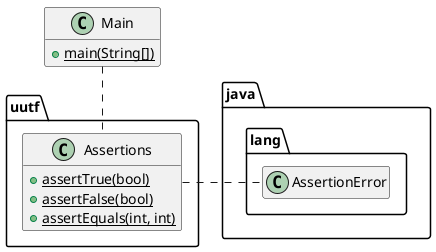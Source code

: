 @startuml

skinparam nodesep 75
skinparam ranksep 50
hide empty members



package uutf {

  class Assertions {
    + {static} assertTrue(bool)
    + {static} assertFalse(bool)
    + {static} assertEquals(int, int)
  }

}

package java.lang {
  class AssertionError
}

Assertions . AssertionError


class Main {
  + {static} main(String[])
}

Main .. Assertions


@enduml
